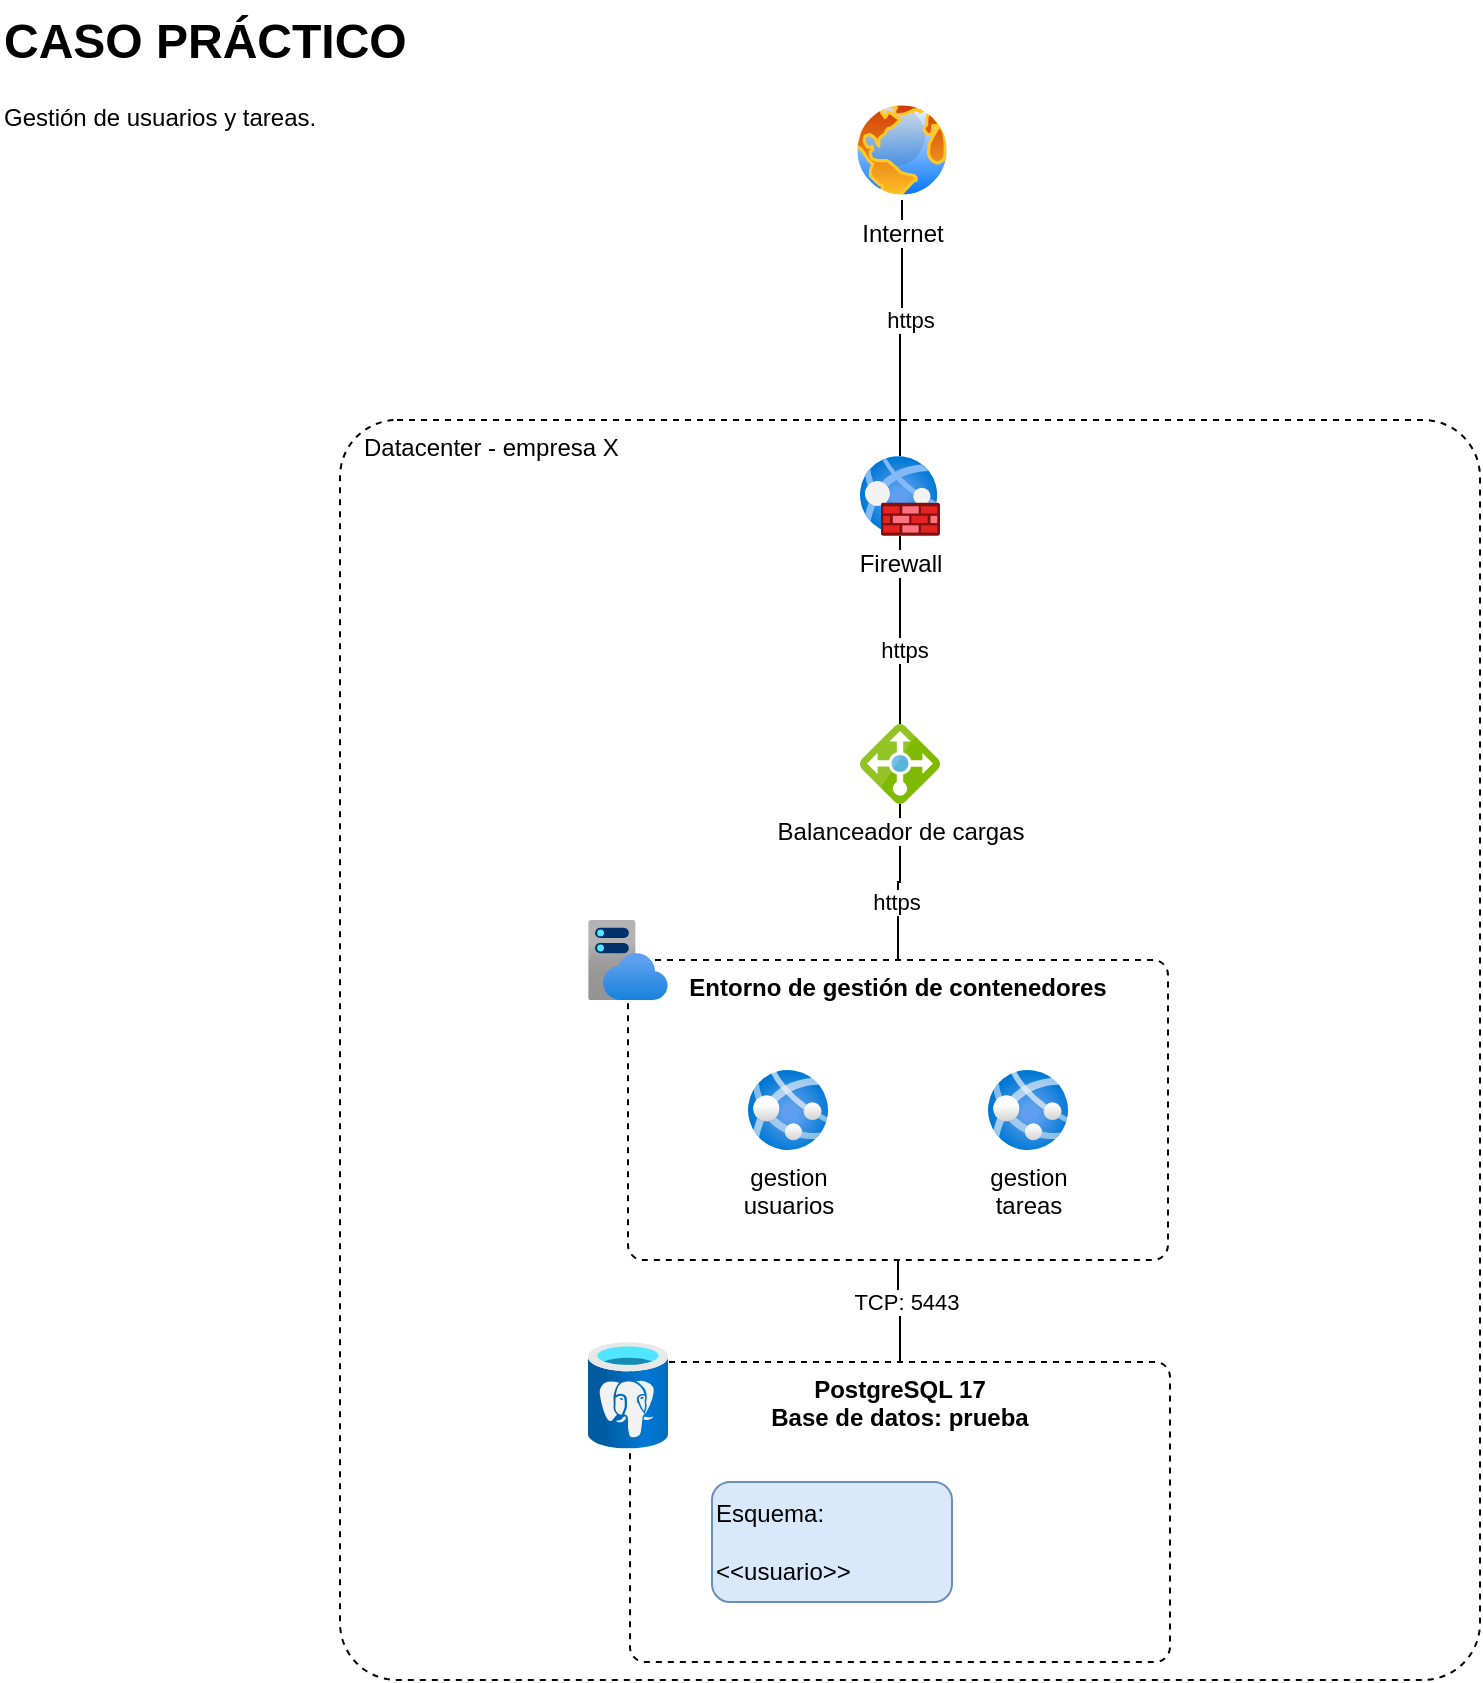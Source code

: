 <mxfile version="28.2.5">
  <diagram name="Page-1" id="AglB4xnbbrw0YyVzVnAK">
    <mxGraphModel dx="1416" dy="767" grid="1" gridSize="10" guides="1" tooltips="1" connect="1" arrows="1" fold="1" page="1" pageScale="1" pageWidth="4681" pageHeight="3300" math="0" shadow="0">
      <root>
        <mxCell id="0" />
        <mxCell id="1" parent="0" />
        <mxCell id="J9VA7IRSwFvSvSfeFG77-1" value="&amp;nbsp; &amp;nbsp;Datacenter - empresa X" style="rounded=1;whiteSpace=wrap;html=1;dashed=1;fillColor=none;arcSize=5;align=left;verticalAlign=top;" vertex="1" parent="1">
          <mxGeometry x="180" y="220" width="570" height="630" as="geometry" />
        </mxCell>
        <mxCell id="J9VA7IRSwFvSvSfeFG77-2" value="&lt;h1 style=&quot;margin-top: 0px;&quot;&gt;CASO PRÁCTICO&lt;/h1&gt;&lt;p&gt;Gestión de usuarios y tareas.&lt;/p&gt;" style="text;html=1;whiteSpace=wrap;overflow=hidden;rounded=0;" vertex="1" parent="1">
          <mxGeometry x="10" y="10" width="370" height="80" as="geometry" />
        </mxCell>
        <mxCell id="J9VA7IRSwFvSvSfeFG77-8" style="edgeStyle=orthogonalEdgeStyle;rounded=0;orthogonalLoop=1;jettySize=auto;html=1;endArrow=none;endFill=0;" edge="1" parent="1" source="J9VA7IRSwFvSvSfeFG77-7" target="J9VA7IRSwFvSvSfeFG77-3">
          <mxGeometry relative="1" as="geometry" />
        </mxCell>
        <mxCell id="J9VA7IRSwFvSvSfeFG77-15" value="https" style="edgeLabel;html=1;align=center;verticalAlign=middle;resizable=0;points=[];" vertex="1" connectable="0" parent="J9VA7IRSwFvSvSfeFG77-8">
          <mxGeometry x="-0.265" y="1" relative="1" as="geometry">
            <mxPoint as="offset" />
          </mxGeometry>
        </mxCell>
        <mxCell id="J9VA7IRSwFvSvSfeFG77-19" style="edgeStyle=orthogonalEdgeStyle;rounded=0;orthogonalLoop=1;jettySize=auto;html=1;endArrow=none;endFill=0;" edge="1" parent="1" source="J9VA7IRSwFvSvSfeFG77-7" target="J9VA7IRSwFvSvSfeFG77-14">
          <mxGeometry relative="1" as="geometry" />
        </mxCell>
        <mxCell id="J9VA7IRSwFvSvSfeFG77-20" value="TCP: 5443" style="edgeLabel;html=1;align=center;verticalAlign=middle;resizable=0;points=[];" vertex="1" connectable="0" parent="J9VA7IRSwFvSvSfeFG77-19">
          <mxGeometry x="-0.195" y="4" relative="1" as="geometry">
            <mxPoint as="offset" />
          </mxGeometry>
        </mxCell>
        <mxCell id="J9VA7IRSwFvSvSfeFG77-7" value="Entorno de gestión de contenedores" style="rounded=1;whiteSpace=wrap;html=1;dashed=1;fillColor=none;arcSize=5;align=center;verticalAlign=top;fontStyle=1" vertex="1" parent="1">
          <mxGeometry x="324" y="490" width="270" height="150" as="geometry" />
        </mxCell>
        <mxCell id="J9VA7IRSwFvSvSfeFG77-3" value="Balanceador de cargas" style="image;sketch=0;aspect=fixed;html=1;points=[];align=center;fontSize=12;image=img/lib/mscae/Load_Balancer_feature.svg;" vertex="1" parent="1">
          <mxGeometry x="440" y="372" width="40" height="40" as="geometry" />
        </mxCell>
        <mxCell id="J9VA7IRSwFvSvSfeFG77-9" style="edgeStyle=orthogonalEdgeStyle;rounded=0;orthogonalLoop=1;jettySize=auto;html=1;endArrow=none;endFill=0;" edge="1" parent="1" source="J9VA7IRSwFvSvSfeFG77-4" target="J9VA7IRSwFvSvSfeFG77-3">
          <mxGeometry relative="1" as="geometry" />
        </mxCell>
        <mxCell id="J9VA7IRSwFvSvSfeFG77-17" value="https" style="edgeLabel;html=1;align=center;verticalAlign=middle;resizable=0;points=[];" vertex="1" connectable="0" parent="J9VA7IRSwFvSvSfeFG77-9">
          <mxGeometry x="0.204" y="2" relative="1" as="geometry">
            <mxPoint as="offset" />
          </mxGeometry>
        </mxCell>
        <mxCell id="J9VA7IRSwFvSvSfeFG77-4" value="Firewall" style="image;aspect=fixed;html=1;points=[];align=center;fontSize=12;image=img/lib/azure2/networking/Web_Application_Firewall_Policies_WAF.svg;" vertex="1" parent="1">
          <mxGeometry x="440" y="238" width="40" height="40" as="geometry" />
        </mxCell>
        <mxCell id="J9VA7IRSwFvSvSfeFG77-5" value="" style="image;aspect=fixed;html=1;points=[];align=center;fontSize=12;image=img/lib/azure2/app_services/App_Service_Plans.svg;" vertex="1" parent="1">
          <mxGeometry x="304" y="470" width="40" height="40" as="geometry" />
        </mxCell>
        <mxCell id="J9VA7IRSwFvSvSfeFG77-6" value="gestion&lt;div&gt;usuarios&lt;/div&gt;" style="image;aspect=fixed;html=1;points=[];align=center;fontSize=12;image=img/lib/azure2/app_services/App_Services.svg;" vertex="1" parent="1">
          <mxGeometry x="384" y="545" width="40" height="40" as="geometry" />
        </mxCell>
        <mxCell id="J9VA7IRSwFvSvSfeFG77-11" style="edgeStyle=orthogonalEdgeStyle;rounded=0;orthogonalLoop=1;jettySize=auto;html=1;endArrow=none;endFill=0;" edge="1" parent="1" source="J9VA7IRSwFvSvSfeFG77-10" target="J9VA7IRSwFvSvSfeFG77-4">
          <mxGeometry relative="1" as="geometry" />
        </mxCell>
        <mxCell id="J9VA7IRSwFvSvSfeFG77-16" value="https" style="edgeLabel;html=1;align=center;verticalAlign=middle;resizable=0;points=[];" vertex="1" connectable="0" parent="J9VA7IRSwFvSvSfeFG77-11">
          <mxGeometry x="-0.383" y="4" relative="1" as="geometry">
            <mxPoint y="20" as="offset" />
          </mxGeometry>
        </mxCell>
        <mxCell id="J9VA7IRSwFvSvSfeFG77-10" value="Internet" style="image;aspect=fixed;perimeter=ellipsePerimeter;html=1;align=center;shadow=0;dashed=0;spacingTop=3;image=img/lib/active_directory/internet_globe.svg;" vertex="1" parent="1">
          <mxGeometry x="436" y="60" width="50" height="50" as="geometry" />
        </mxCell>
        <mxCell id="J9VA7IRSwFvSvSfeFG77-12" value="gestion&lt;div&gt;tareas&lt;/div&gt;" style="image;aspect=fixed;html=1;points=[];align=center;fontSize=12;image=img/lib/azure2/app_services/App_Services.svg;" vertex="1" parent="1">
          <mxGeometry x="504" y="545" width="40" height="40" as="geometry" />
        </mxCell>
        <mxCell id="J9VA7IRSwFvSvSfeFG77-14" value="PostgreSQL 17&lt;div&gt;Base de datos: prueba&lt;/div&gt;" style="rounded=1;whiteSpace=wrap;html=1;dashed=1;fillColor=none;arcSize=5;align=center;verticalAlign=top;fontStyle=1" vertex="1" parent="1">
          <mxGeometry x="325" y="691" width="270" height="150" as="geometry" />
        </mxCell>
        <mxCell id="J9VA7IRSwFvSvSfeFG77-13" value="" style="image;aspect=fixed;html=1;points=[];align=center;fontSize=12;image=img/lib/azure2/databases/Azure_Database_PostgreSQL_Server.svg;" vertex="1" parent="1">
          <mxGeometry x="304" y="681" width="40" height="53.33" as="geometry" />
        </mxCell>
        <mxCell id="J9VA7IRSwFvSvSfeFG77-18" value="Esquema:&lt;div&gt;&lt;br&gt;&lt;/div&gt;&lt;div&gt;&amp;lt;&amp;lt;usuario&amp;gt;&amp;gt;&lt;/div&gt;" style="rounded=1;whiteSpace=wrap;html=1;fillColor=#dae8fc;strokeColor=#6c8ebf;align=left;" vertex="1" parent="1">
          <mxGeometry x="366" y="751" width="120" height="60" as="geometry" />
        </mxCell>
      </root>
    </mxGraphModel>
  </diagram>
</mxfile>
